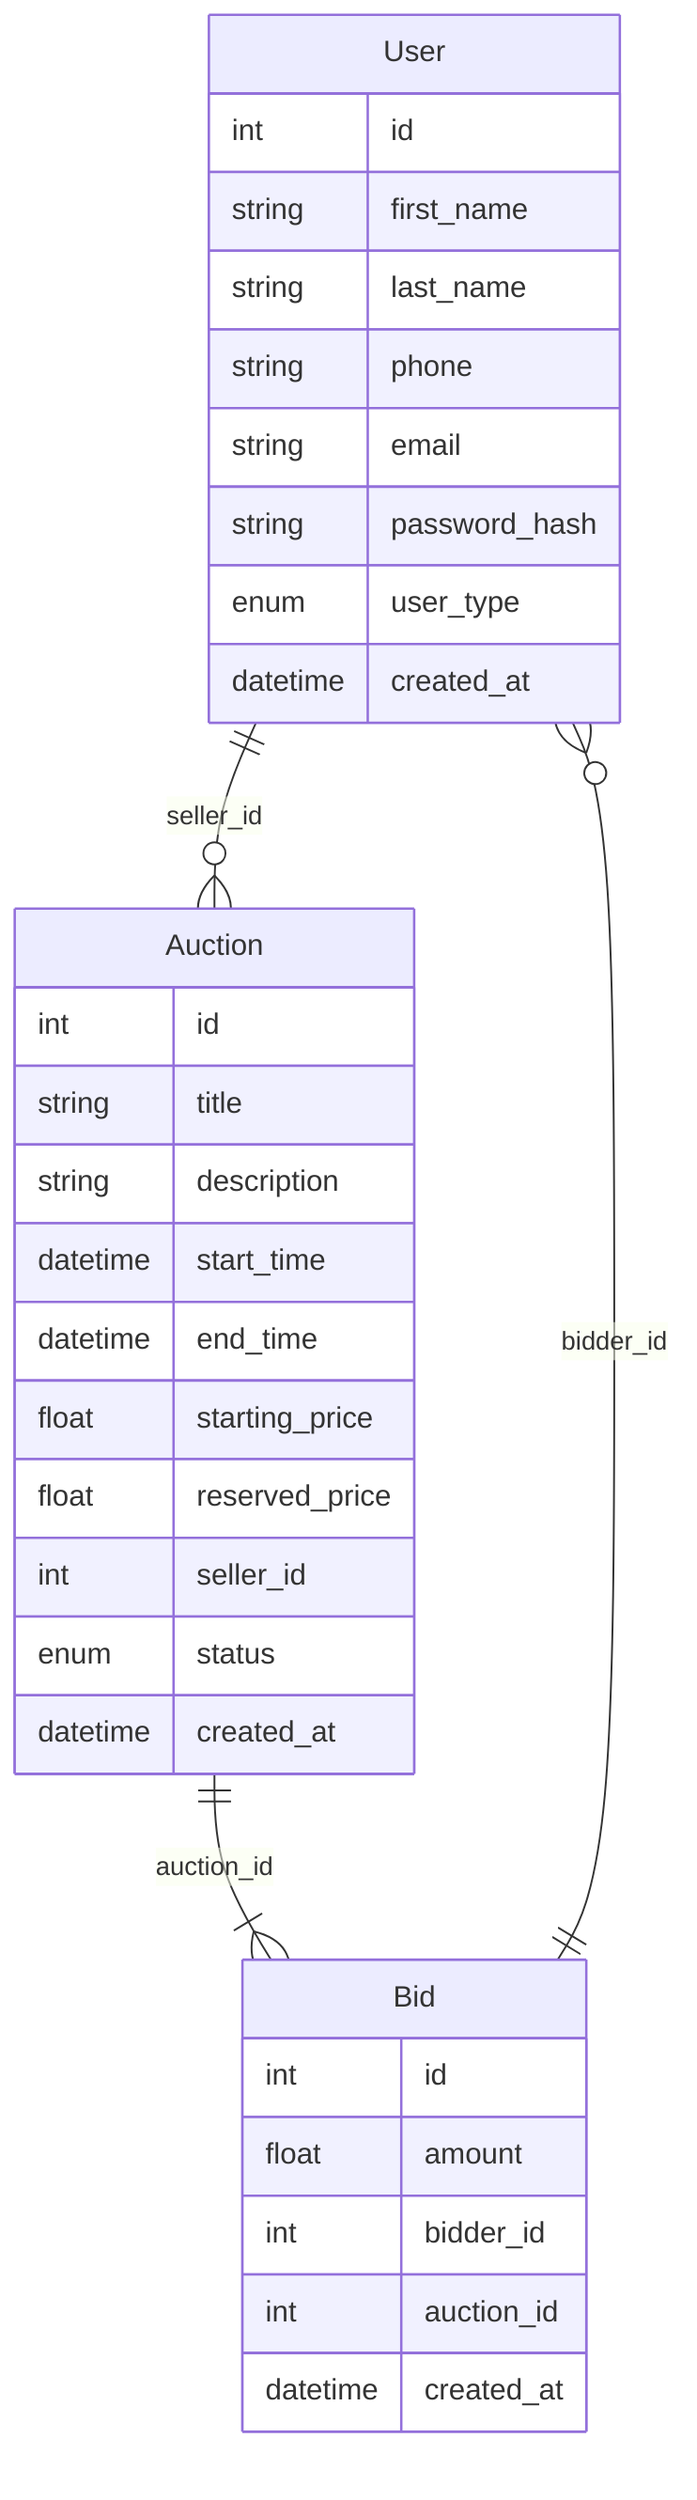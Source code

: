 erDiagram
    User ||--o{ Auction : "seller_id"
    Auction ||--|{ Bid : "auction_id"
    Bid ||--o{ User : "bidder_id"

    User {
        int id
        string first_name
        string last_name
        string phone
        string email
        string password_hash
        enum user_type
        datetime created_at
    }
    Auction {
        int id
        string title
        string description
        datetime start_time
        datetime end_time
        float starting_price
        float reserved_price
        int seller_id
        enum status
        datetime created_at
    }
    Bid {
        int id
        float amount
        int bidder_id
        int auction_id
        datetime created_at
    }